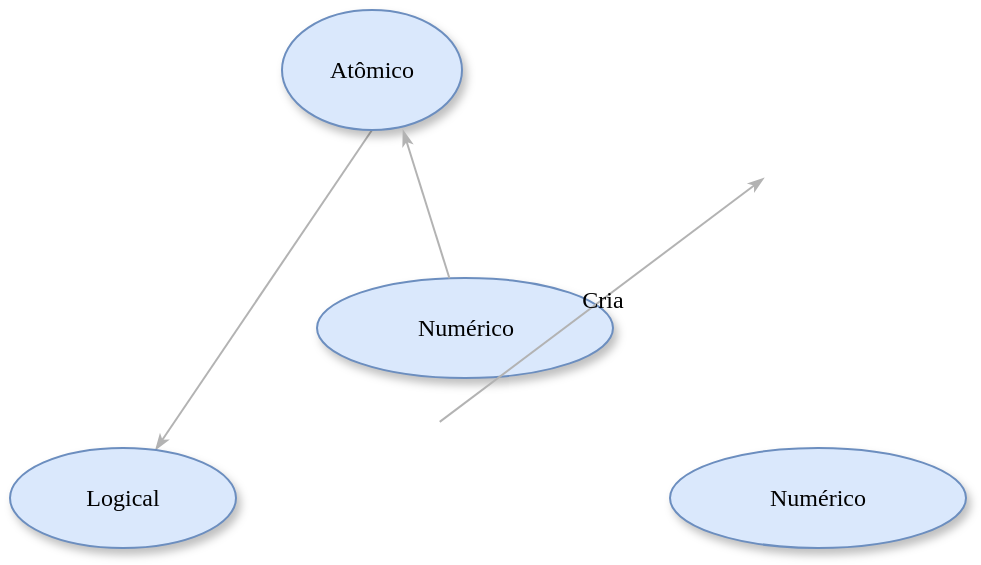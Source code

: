 <mxfile version="11.3.0" type="device" pages="1"><diagram name="Page-1" id="42789a77-a242-8287-6e28-9cd8cfd52e62"><mxGraphModel dx="1088" dy="628" grid="1" gridSize="10" guides="1" tooltips="1" connect="1" arrows="1" fold="1" page="1" pageScale="1" pageWidth="1100" pageHeight="850" background="#ffffff" math="0" shadow="0"><root><mxCell id="0"/><mxCell id="1" parent="0"/><mxCell id="1ea317790d2ca983-13" value="" style="edgeStyle=none;rounded=1;html=1;labelBackgroundColor=none;startArrow=none;startFill=0;startSize=5;endArrow=classicThin;endFill=1;endSize=5;jettySize=auto;orthogonalLoop=1;strokeColor=#B3B3B3;strokeWidth=1;fontFamily=Verdana;fontSize=12;fontColor=#000000;exitX=0.5;exitY=1;exitDx=0;exitDy=0;" parent="1" source="1ea317790d2ca983-1" target="1ea317790d2ca983-9" edge="1"><mxGeometry relative="1" as="geometry"><Array as="points"/></mxGeometry></mxCell><mxCell id="1ea317790d2ca983-1" value="Atômico" style="ellipse;whiteSpace=wrap;html=1;rounded=0;shadow=1;comic=0;labelBackgroundColor=none;strokeColor=#6c8ebf;strokeWidth=1;fillColor=#dae8fc;fontFamily=Verdana;fontSize=12;align=center;" parent="1" vertex="1"><mxGeometry x="196" y="76" width="90" height="60" as="geometry"/></mxCell><mxCell id="1ea317790d2ca983-9" value="Logical" style="ellipse;whiteSpace=wrap;html=1;rounded=0;shadow=1;comic=0;labelBackgroundColor=none;strokeColor=#6c8ebf;strokeWidth=1;fillColor=#dae8fc;fontFamily=Verdana;fontSize=12;align=center;" parent="1" vertex="1"><mxGeometry x="60" y="295" width="113" height="50" as="geometry"/></mxCell><mxCell id="HSBDTI_9yn8tDyK1RsiF-3" value="Armazena" style="edgeStyle=none;rounded=1;html=1;labelBackgroundColor=none;startArrow=none;startFill=0;startSize=5;endArrow=classicThin;endFill=1;endSize=5;jettySize=auto;orthogonalLoop=1;strokeColor=#B3B3B3;strokeWidth=1;fontFamily=Verdana;fontSize=12;fontColor=#000000;exitX=0.778;exitY=0.917;exitDx=0;exitDy=0;exitPerimeter=0;" edge="1" parent="1" target="HSBDTI_9yn8tDyK1RsiF-4"><mxGeometry relative="1" as="geometry"><mxPoint x="480.02" y="155.02" as="sourcePoint"/><Array as="points"/></mxGeometry></mxCell><mxCell id="HSBDTI_9yn8tDyK1RsiF-5" value="Numérico" style="ellipse;whiteSpace=wrap;html=1;rounded=0;shadow=1;comic=0;labelBackgroundColor=none;strokeColor=#6c8ebf;strokeWidth=1;fillColor=#dae8fc;fontFamily=Verdana;fontSize=12;align=center;" vertex="1" parent="1"><mxGeometry x="213.5" y="210" width="148" height="50" as="geometry"/></mxCell><mxCell id="HSBDTI_9yn8tDyK1RsiF-6" value="" style="edgeStyle=none;rounded=1;html=1;labelBackgroundColor=none;startArrow=none;startFill=0;startSize=5;endArrow=classicThin;endFill=1;endSize=5;jettySize=auto;orthogonalLoop=1;strokeColor=#B3B3B3;strokeWidth=1;fontFamily=Verdana;fontSize=12;fontColor=#000000;entryX=0.672;entryY=1;entryDx=0;entryDy=0;entryPerimeter=0;" edge="1" parent="1" source="HSBDTI_9yn8tDyK1RsiF-5" target="1ea317790d2ca983-1"><mxGeometry relative="1" as="geometry"><mxPoint x="148.358" y="281.947" as="sourcePoint"/><mxPoint x="254.5" y="170" as="targetPoint"/><Array as="points"/></mxGeometry></mxCell><mxCell id="HSBDTI_9yn8tDyK1RsiF-8" value="Cria" style="edgeStyle=none;rounded=1;html=1;labelBackgroundColor=none;startArrow=none;startFill=0;startSize=5;endArrow=classicThin;endFill=1;endSize=5;jettySize=auto;orthogonalLoop=1;strokeColor=#B3B3B3;strokeWidth=1;fontFamily=Verdana;fontSize=12;fontColor=#000000;entryX=0.3;entryY=1;entryDx=0;entryDy=0;entryPerimeter=0;" edge="1" parent="1" source="HSBDTI_9yn8tDyK1RsiF-7"><mxGeometry relative="1" as="geometry"><mxPoint x="274.858" y="281.947" as="sourcePoint"/><mxPoint x="437" y="160" as="targetPoint"/><Array as="points"/></mxGeometry></mxCell><mxCell id="HSBDTI_9yn8tDyK1RsiF-9" value="Numérico" style="ellipse;whiteSpace=wrap;html=1;rounded=0;shadow=1;comic=0;labelBackgroundColor=none;strokeColor=#6c8ebf;strokeWidth=1;fillColor=#dae8fc;fontFamily=Verdana;fontSize=12;align=center;" vertex="1" parent="1"><mxGeometry x="390" y="295" width="148" height="50" as="geometry"/></mxCell></root></mxGraphModel></diagram></mxfile>